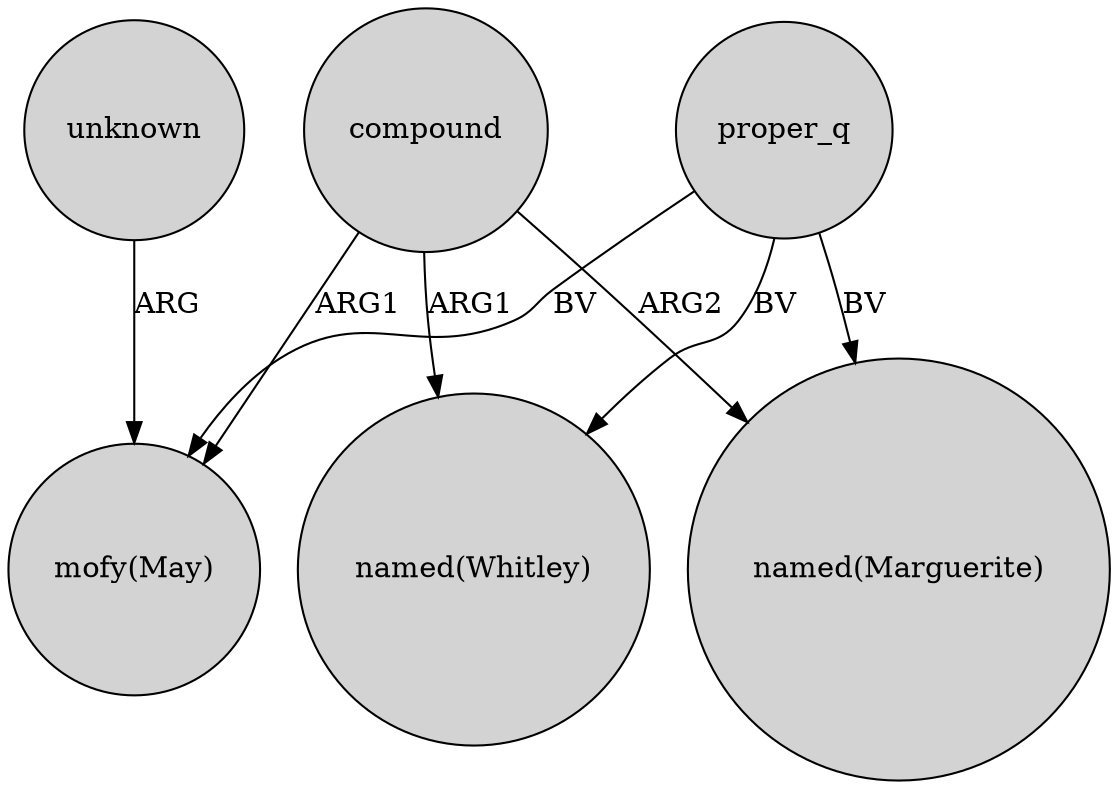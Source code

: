 digraph {
	node [shape=circle style=filled]
	proper_q -> "named(Whitley)" [label=BV]
	compound -> "mofy(May)" [label=ARG1]
	proper_q -> "mofy(May)" [label=BV]
	compound -> "named(Whitley)" [label=ARG1]
	unknown -> "mofy(May)" [label=ARG]
	compound -> "named(Marguerite)" [label=ARG2]
	proper_q -> "named(Marguerite)" [label=BV]
}
